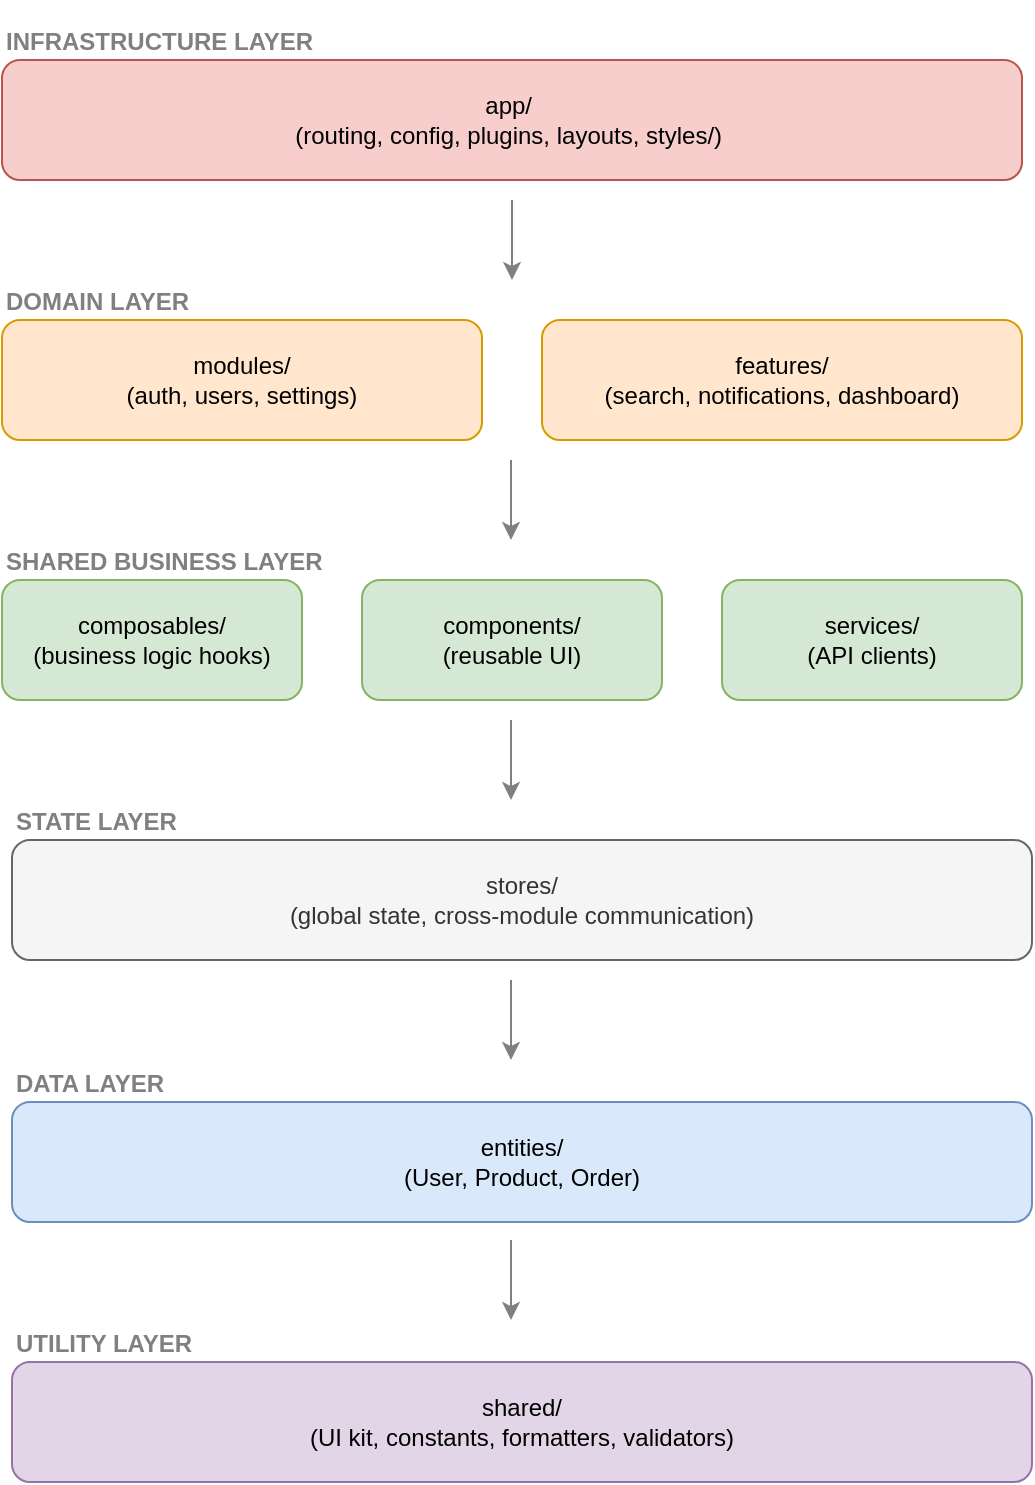 <mxfile>
    <diagram name="Page-1" id="4L_qb7pRuPfOV9gnkGFq">
        <mxGraphModel dx="511" dy="449" grid="1" gridSize="10" guides="1" tooltips="1" connect="1" arrows="1" fold="1" page="1" pageScale="1" pageWidth="827" pageHeight="1169" math="0" shadow="0">
            <root>
                <mxCell id="0"/>
                <mxCell id="1" parent="0"/>
                <mxCell id="o17m8Pc5TRWk9Ju9fHRL-1" value="app/&amp;nbsp;&lt;div&gt;(routing, config, plugins, layouts, styles/)&amp;nbsp;&lt;/div&gt;" style="rounded=1;whiteSpace=wrap;html=1;fillColor=#f8cecc;strokeColor=#b85450;" parent="1" vertex="1">
                    <mxGeometry x="156" y="245" width="510" height="60" as="geometry"/>
                </mxCell>
                <mxCell id="o17m8Pc5TRWk9Ju9fHRL-3" value="modules/&lt;div&gt;(auth, users, settings)&lt;/div&gt;" style="rounded=1;whiteSpace=wrap;html=1;fillColor=#ffe6cc;strokeColor=#d79b00;" parent="1" vertex="1">
                    <mxGeometry x="156" y="375" width="240" height="60" as="geometry"/>
                </mxCell>
                <mxCell id="o17m8Pc5TRWk9Ju9fHRL-4" value="features/&lt;div&gt;(search, notifications, dashboard)&lt;/div&gt;" style="rounded=1;whiteSpace=wrap;html=1;fillColor=#ffe6cc;strokeColor=#d79b00;" parent="1" vertex="1">
                    <mxGeometry x="426" y="375" width="240" height="60" as="geometry"/>
                </mxCell>
                <mxCell id="o17m8Pc5TRWk9Ju9fHRL-5" value="composables/&lt;div&gt;(business logic hooks)&lt;/div&gt;" style="rounded=1;whiteSpace=wrap;html=1;fillColor=#d5e8d4;strokeColor=#82b366;" parent="1" vertex="1">
                    <mxGeometry x="156" y="505" width="150" height="60" as="geometry"/>
                </mxCell>
                <mxCell id="o17m8Pc5TRWk9Ju9fHRL-6" value="components/&lt;div&gt;(reusable UI)&lt;/div&gt;" style="rounded=1;whiteSpace=wrap;html=1;fillColor=#d5e8d4;strokeColor=#82b366;" parent="1" vertex="1">
                    <mxGeometry x="336" y="505" width="150" height="60" as="geometry"/>
                </mxCell>
                <mxCell id="o17m8Pc5TRWk9Ju9fHRL-7" value="entities/&lt;div&gt;(User, Product, Order)&lt;/div&gt;" style="rounded=1;whiteSpace=wrap;html=1;fillColor=#dae8fc;strokeColor=#6c8ebf;" parent="1" vertex="1">
                    <mxGeometry x="161" y="766" width="510" height="60" as="geometry"/>
                </mxCell>
                <mxCell id="o17m8Pc5TRWk9Ju9fHRL-9" value="stores/&lt;div&gt;(global state, cross-module communication)&lt;/div&gt;" style="rounded=1;whiteSpace=wrap;html=1;fillColor=#f5f5f5;strokeColor=#666666;fontColor=#333333;" parent="1" vertex="1">
                    <mxGeometry x="161" y="635" width="510" height="60" as="geometry"/>
                </mxCell>
                <mxCell id="o17m8Pc5TRWk9Ju9fHRL-10" value="services/&lt;div&gt;(API clients)&lt;/div&gt;" style="rounded=1;whiteSpace=wrap;html=1;fillColor=#d5e8d4;strokeColor=#82b366;" parent="1" vertex="1">
                    <mxGeometry x="516" y="505" width="150" height="60" as="geometry"/>
                </mxCell>
                <mxCell id="o17m8Pc5TRWk9Ju9fHRL-12" value="shared/&lt;div&gt;(UI kit, constants, formatters, validators)&lt;/div&gt;" style="rounded=1;whiteSpace=wrap;html=1;fillColor=#e1d5e7;strokeColor=#9673a6;" parent="1" vertex="1">
                    <mxGeometry x="161" y="896" width="510" height="60" as="geometry"/>
                </mxCell>
                <mxCell id="o17m8Pc5TRWk9Ju9fHRL-14" value="STATE LAYER" style="text;html=1;align=left;verticalAlign=bottom;whiteSpace=wrap;rounded=0;fontStyle=1;labelBackgroundColor=none;fontColor=#808080;" parent="1" vertex="1">
                    <mxGeometry x="161" y="605" width="510" height="30" as="geometry"/>
                </mxCell>
                <mxCell id="o17m8Pc5TRWk9Ju9fHRL-15" value="UTILITY LAYER" style="text;html=1;align=left;verticalAlign=bottom;whiteSpace=wrap;rounded=0;fontStyle=1;labelBackgroundColor=none;fontColor=#808080;" parent="1" vertex="1">
                    <mxGeometry x="161" y="866" width="510" height="30" as="geometry"/>
                </mxCell>
                <mxCell id="o17m8Pc5TRWk9Ju9fHRL-16" value="DATA LAYER" style="text;html=1;align=left;verticalAlign=bottom;whiteSpace=wrap;rounded=0;fontStyle=1;labelBackgroundColor=none;fontColor=#808080;" parent="1" vertex="1">
                    <mxGeometry x="161" y="736" width="510" height="30" as="geometry"/>
                </mxCell>
                <mxCell id="o17m8Pc5TRWk9Ju9fHRL-17" value="SHARED BUSINESS LAYER" style="text;html=1;align=left;verticalAlign=bottom;whiteSpace=wrap;rounded=0;fontStyle=1;labelBackgroundColor=none;fontColor=#808080;" parent="1" vertex="1">
                    <mxGeometry x="156" y="475" width="510" height="30" as="geometry"/>
                </mxCell>
                <mxCell id="o17m8Pc5TRWk9Ju9fHRL-18" value="DOMAIN LAYER" style="text;html=1;align=left;verticalAlign=bottom;whiteSpace=wrap;rounded=0;fontStyle=1;labelBackgroundColor=none;fontColor=#808080;" parent="1" vertex="1">
                    <mxGeometry x="156" y="345" width="510" height="30" as="geometry"/>
                </mxCell>
                <mxCell id="o17m8Pc5TRWk9Ju9fHRL-19" value="INFRASTRUCTURE LAYER" style="text;html=1;align=left;verticalAlign=bottom;whiteSpace=wrap;rounded=0;fontStyle=1;fontColor=#808080;" parent="1" vertex="1">
                    <mxGeometry x="156" y="215" width="510" height="30" as="geometry"/>
                </mxCell>
                <mxCell id="o17m8Pc5TRWk9Ju9fHRL-22" value="" style="endArrow=classic;html=1;rounded=0;labelBackgroundColor=none;fontColor=#808080;strokeColor=#808080;" parent="1" edge="1">
                    <mxGeometry width="50" height="50" relative="1" as="geometry">
                        <mxPoint x="411" y="315" as="sourcePoint"/>
                        <mxPoint x="411" y="355" as="targetPoint"/>
                    </mxGeometry>
                </mxCell>
                <mxCell id="o17m8Pc5TRWk9Ju9fHRL-24" value="" style="endArrow=classic;html=1;rounded=0;labelBackgroundColor=none;fontColor=#808080;strokeColor=#808080;" parent="1" edge="1">
                    <mxGeometry width="50" height="50" relative="1" as="geometry">
                        <mxPoint x="410.5" y="445" as="sourcePoint"/>
                        <mxPoint x="410.5" y="485" as="targetPoint"/>
                    </mxGeometry>
                </mxCell>
                <mxCell id="o17m8Pc5TRWk9Ju9fHRL-28" value="" style="endArrow=classic;html=1;rounded=0;labelBackgroundColor=none;fontColor=#808080;strokeColor=#808080;" parent="1" edge="1">
                    <mxGeometry width="50" height="50" relative="1" as="geometry">
                        <mxPoint x="410.5" y="575" as="sourcePoint"/>
                        <mxPoint x="410.5" y="615" as="targetPoint"/>
                    </mxGeometry>
                </mxCell>
                <mxCell id="o17m8Pc5TRWk9Ju9fHRL-30" value="" style="endArrow=classic;html=1;rounded=0;labelBackgroundColor=none;fontColor=#808080;strokeColor=#808080;" parent="1" edge="1">
                    <mxGeometry width="50" height="50" relative="1" as="geometry">
                        <mxPoint x="410.5" y="705" as="sourcePoint"/>
                        <mxPoint x="410.5" y="745" as="targetPoint"/>
                    </mxGeometry>
                </mxCell>
                <mxCell id="o17m8Pc5TRWk9Ju9fHRL-31" value="" style="endArrow=classic;html=1;rounded=0;labelBackgroundColor=none;fontColor=#808080;strokeColor=#808080;" parent="1" edge="1">
                    <mxGeometry width="50" height="50" relative="1" as="geometry">
                        <mxPoint x="410.5" y="835" as="sourcePoint"/>
                        <mxPoint x="410.5" y="875" as="targetPoint"/>
                    </mxGeometry>
                </mxCell>
            </root>
        </mxGraphModel>
    </diagram>
</mxfile>